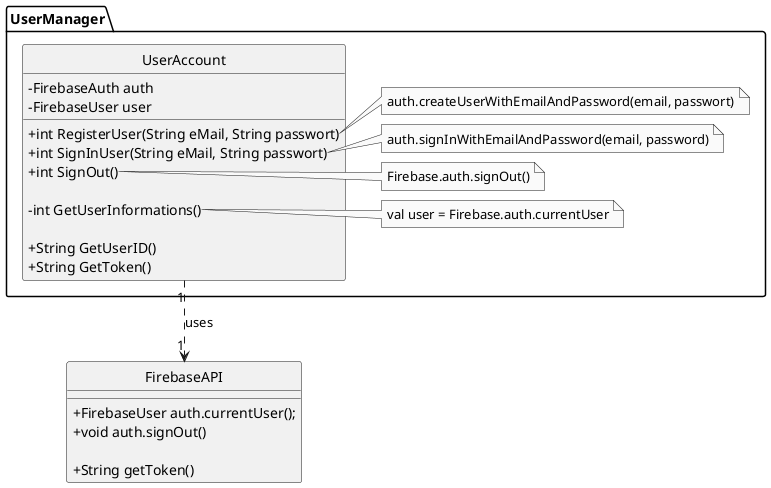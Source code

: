 @startuml

skinparam monochrome true
skinparam shadowing false
skinparam genericDisplay old
skinparam classAttributeIconSize 0
hide circle

package UserManager{
' Kuemmert sich um die Google Anmeldung in Firebase
' -> Gibt User_Id und Token bei angemeldeten User aus
class UserAccount {
	' Um alle Firebase Anmelde und Authentifizierung methoden aufzurufen
	-FirebaseAuth auth
	' Speichert alle Werte vom angemeldetem User. Wie Name, ID, ...
	-FirebaseUser user

	+int RegisterUser(String eMail, String passwort)
	+int SignInUser(String eMail, String passwort)
	+int SignOut()
	
	-int GetUserInformations()
	
	+String GetUserID() 
	' returns null, when no User connected
	+String GetToken()
}

note right of UserAccount::RegisterUser
	auth.createUserWithEmailAndPassword(email, passwort)
end note
note right of UserAccount::SignInUser
	auth.signInWithEmailAndPassword(email, password)
end note
note right of UserAccount::SignOut
	Firebase.auth.signOut()
end note
note right of UserAccount::GetUserInformations
	val user = Firebase.auth.currentUser
	'Fängt mit Firebase. an -> Ruft Firebase auf
end note

}



class FirebaseAPI {
	+FirebaseUser auth.currentUser();
	+void auth.signOut()

	+String getToken() 
	' auf Firebase mit GetTokenResult().getToken() aufrufen
}


' Firebase conntection
UserAccount "1" ..> "1" FirebaseAPI: uses

@enduml